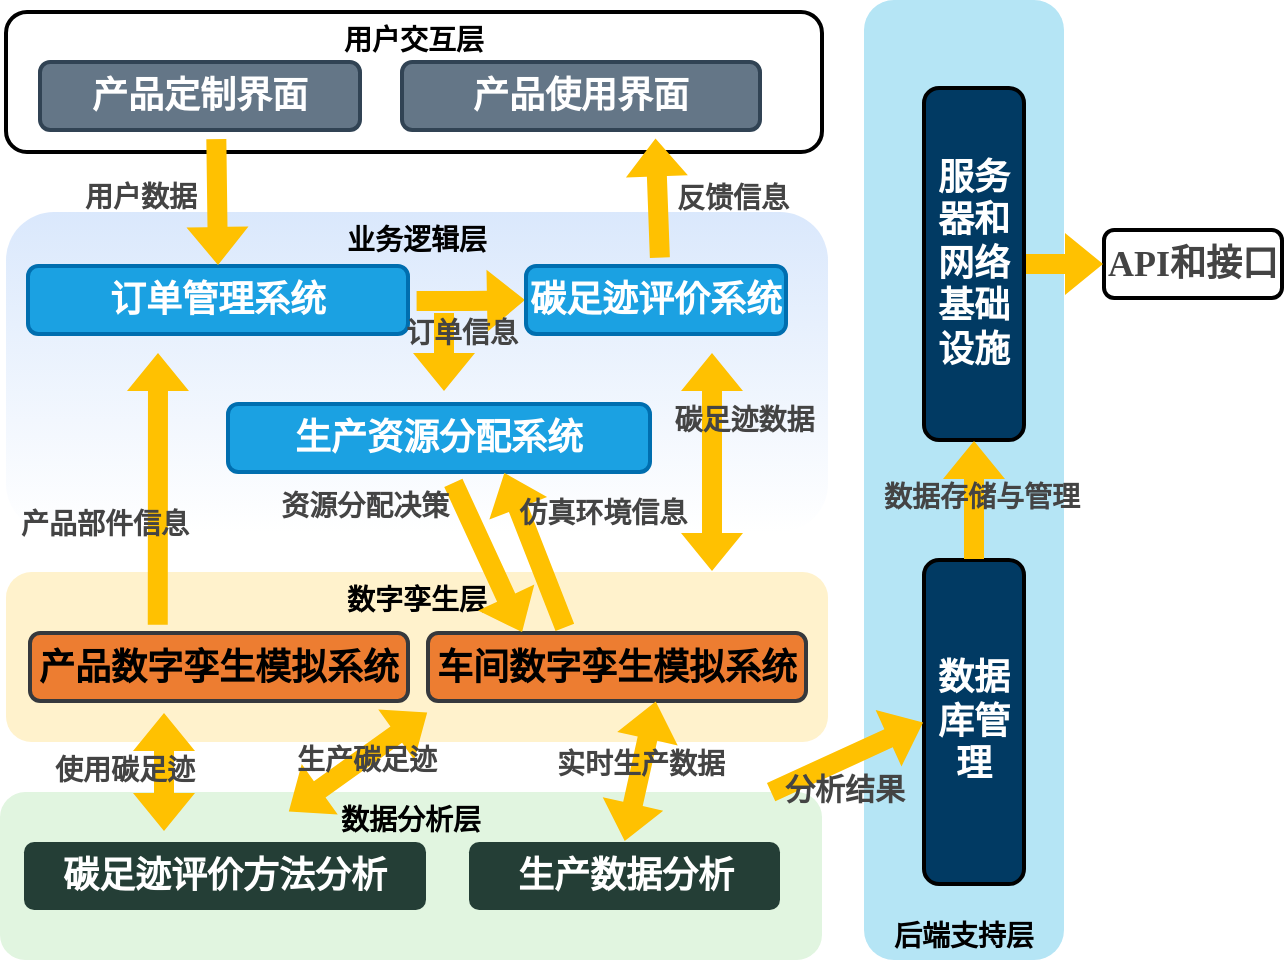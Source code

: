 <mxfile version="22.1.5" type="github">
  <diagram name="第 1 页" id="2Q7EJ7l_47jYazfSLr18">
    <mxGraphModel dx="1002" dy="543" grid="1" gridSize="10" guides="1" tooltips="1" connect="1" arrows="1" fold="1" page="1" pageScale="1" pageWidth="827" pageHeight="1169" math="0" shadow="0">
      <root>
        <mxCell id="0" />
        <mxCell id="1" parent="0" />
        <mxCell id="aD8HVvrzkeYgRYOUQNUD-90" value="API和接口" style="whiteSpace=wrap;strokeWidth=2;fontSize=18;fontFamily=Times New Roman;fontColor=#444444;rounded=1;fontStyle=1" parent="1" vertex="1">
          <mxGeometry x="560" y="149" width="89" height="34" as="geometry" />
        </mxCell>
        <mxCell id="aD8HVvrzkeYgRYOUQNUD-92" value="后端支持层" style="whiteSpace=wrap;strokeWidth=2;verticalAlign=bottom;fontFamily=Times New Roman;fontSize=14;rounded=1;fontStyle=1;fillColor=#B5E5F5;strokeColor=none;" parent="1" vertex="1">
          <mxGeometry x="440" y="34" width="100" height="480" as="geometry" />
        </mxCell>
        <mxCell id="aD8HVvrzkeYgRYOUQNUD-93" value="数据库管理" style="whiteSpace=wrap;strokeWidth=2;fontSize=18;fontFamily=Times New Roman;fontColor=#FFFFFF;rounded=1;fontStyle=1;fillColor=#013a63;" parent="1" vertex="1">
          <mxGeometry x="470" y="314" width="50" height="162" as="geometry" />
        </mxCell>
        <mxCell id="aD8HVvrzkeYgRYOUQNUD-133" style="rounded=0;orthogonalLoop=1;jettySize=auto;html=1;fontFamily=Times New Roman;fontColor=#444444;fontStyle=1;shape=flexArrow;endArrow=block;fontSize=14;strokeColor=none;startArrow=none;fillColor=#ffc101;exitX=1;exitY=0.5;exitDx=0;exitDy=0;entryX=0;entryY=0.5;entryDx=0;entryDy=0;" parent="1" source="aD8HVvrzkeYgRYOUQNUD-94" target="aD8HVvrzkeYgRYOUQNUD-90" edge="1">
          <mxGeometry relative="1" as="geometry">
            <mxPoint x="520" y="173" as="sourcePoint" />
            <mxPoint x="570" y="167" as="targetPoint" />
            <Array as="points" />
          </mxGeometry>
        </mxCell>
        <mxCell id="aD8HVvrzkeYgRYOUQNUD-94" value="服务器和网络基础设施" style="whiteSpace=wrap;strokeWidth=2;fontSize=18;fontFamily=Times New Roman;fontColor=#FFFFFF;rounded=1;fontStyle=1;fillColor=#013a63;" parent="1" vertex="1">
          <mxGeometry x="470" y="78" width="50" height="176" as="geometry" />
        </mxCell>
        <mxCell id="aD8HVvrzkeYgRYOUQNUD-96" value="数据分析层" style="whiteSpace=wrap;strokeWidth=2;verticalAlign=top;fontFamily=Times New Roman;fontSize=14;rounded=1;shadow=0;glass=0;fillColor=#E1F5E0;strokeColor=none;fontStyle=1" parent="1" vertex="1">
          <mxGeometry x="8" y="430" width="411" height="84" as="geometry" />
        </mxCell>
        <mxCell id="aD8HVvrzkeYgRYOUQNUD-97" value="生产数据分析" style="whiteSpace=wrap;strokeWidth=2;fontSize=18;fontFamily=Times New Roman;fontColor=#FFFFFF;rounded=1;fillColor=#243e36;strokeColor=none;fontStyle=1" parent="1" vertex="1">
          <mxGeometry x="242.5" y="455" width="155.5" height="34" as="geometry" />
        </mxCell>
        <mxCell id="aD8HVvrzkeYgRYOUQNUD-98" value="碳足迹评价方法分析" style="whiteSpace=wrap;strokeWidth=2;fontSize=18;fontFamily=Times New Roman;fontColor=#FFFFFF;rounded=1;fillColor=#243e36;strokeColor=none;fontStyle=1" parent="1" vertex="1">
          <mxGeometry x="20" y="455" width="201" height="34" as="geometry" />
        </mxCell>
        <mxCell id="aD8HVvrzkeYgRYOUQNUD-99" value="数字孪生层" style="whiteSpace=wrap;strokeWidth=2;verticalAlign=top;fontFamily=Times New Roman;fontSize=14;rounded=1;fillColor=#fff2cc;strokeColor=none;fontStyle=1" parent="1" vertex="1">
          <mxGeometry x="11" y="320" width="411" height="85" as="geometry" />
        </mxCell>
        <mxCell id="aD8HVvrzkeYgRYOUQNUD-100" value="车间数字孪生模拟系统" style="whiteSpace=wrap;strokeWidth=2;fontSize=18;fontFamily=Times New Roman;rounded=1;fillColor=#ed7d31;strokeColor=#36393d;fontStyle=1" parent="1" vertex="1">
          <mxGeometry x="222" y="350.5" width="189" height="34" as="geometry" />
        </mxCell>
        <mxCell id="aD8HVvrzkeYgRYOUQNUD-102" value="业务逻辑层" style="whiteSpace=wrap;strokeWidth=2;verticalAlign=top;fontFamily=Times New Roman;fontSize=14;rounded=1;fillColor=#dae8fc;strokeColor=none;fontStyle=1;gradientColor=#FFFFFF;" parent="1" vertex="1">
          <mxGeometry x="11" y="140" width="411" height="160" as="geometry" />
        </mxCell>
        <mxCell id="7mU_pzhBPRhIk3vwuMmt-2" style="edgeStyle=orthogonalEdgeStyle;rounded=0;orthogonalLoop=1;jettySize=auto;html=1;entryX=0;entryY=0.5;entryDx=0;entryDy=0;labelBackgroundColor=default;endArrow=block;fontSize=14;fontFamily=Times New Roman;strokeColor=none;fontColor=#444444;startArrow=none;fontStyle=1;fillColor=#ffc101;shape=flexArrow;exitX=1.02;exitY=0.516;exitDx=0;exitDy=0;exitPerimeter=0;" edge="1" parent="1" source="aD8HVvrzkeYgRYOUQNUD-103" target="aD8HVvrzkeYgRYOUQNUD-105">
          <mxGeometry relative="1" as="geometry" />
        </mxCell>
        <mxCell id="aD8HVvrzkeYgRYOUQNUD-103" value="订单管理系统" style="whiteSpace=wrap;strokeWidth=2;fontSize=18;fontFamily=Times New Roman;rounded=1;fillColor=#1ba1e2;strokeColor=#006EAF;fontStyle=1;fontColor=#ffffff;" parent="1" vertex="1">
          <mxGeometry x="22" y="167" width="190" height="34" as="geometry" />
        </mxCell>
        <mxCell id="aD8HVvrzkeYgRYOUQNUD-104" value="生产资源分配系统" style="whiteSpace=wrap;strokeWidth=2;fontSize=18;fontFamily=Times New Roman;rounded=1;fillColor=#1ba1e2;strokeColor=#006EAF;fontStyle=1;fontColor=#ffffff;" parent="1" vertex="1">
          <mxGeometry x="122" y="236" width="211" height="34" as="geometry" />
        </mxCell>
        <mxCell id="aD8HVvrzkeYgRYOUQNUD-105" value="碳足迹评价系统" style="whiteSpace=wrap;strokeWidth=2;fontSize=18;fontFamily=Times New Roman;rounded=1;fillColor=#1ba1e2;strokeColor=#006EAF;fontStyle=1;fontColor=#ffffff;" parent="1" vertex="1">
          <mxGeometry x="271" y="167" width="130" height="34" as="geometry" />
        </mxCell>
        <mxCell id="aD8HVvrzkeYgRYOUQNUD-106" value="用户交互层" style="whiteSpace=wrap;strokeWidth=2;verticalAlign=top;fontFamily=Times New Roman;fontSize=14;rounded=1;fontStyle=1;" parent="1" vertex="1">
          <mxGeometry x="11" y="40" width="408" height="70" as="geometry" />
        </mxCell>
        <mxCell id="aD8HVvrzkeYgRYOUQNUD-107" value="产品定制界面" style="whiteSpace=wrap;strokeWidth=2;fontFamily=Times New Roman;fontSize=18;fontColor=#ffffff;rounded=1;fillColor=#647687;strokeColor=#314354;fontStyle=1" parent="1" vertex="1">
          <mxGeometry x="28" y="65" width="160" height="34" as="geometry" />
        </mxCell>
        <mxCell id="aD8HVvrzkeYgRYOUQNUD-120" value="用户数据" style="curved=1;startArrow=none;endArrow=block;entryX=0.5;entryY=0.006;rounded=0;fontFamily=Times New Roman;fontSize=14;fontColor=#444444;fontStyle=1;shape=flexArrow;fillColor=#ffc101;strokeColor=none;labelBackgroundColor=none;exitX=0.551;exitY=1.121;exitDx=0;exitDy=0;exitPerimeter=0;" parent="1" target="aD8HVvrzkeYgRYOUQNUD-103" edge="1" source="aD8HVvrzkeYgRYOUQNUD-107">
          <mxGeometry x="-0.123" y="-38" relative="1" as="geometry">
            <Array as="points" />
            <mxPoint x="135" y="140" as="sourcePoint" />
            <mxPoint as="offset" />
          </mxGeometry>
        </mxCell>
        <mxCell id="aD8HVvrzkeYgRYOUQNUD-122" value="订单信息" style="curved=1;startArrow=none;endArrow=block;rounded=0;fontSize=14;fontFamily=Times New Roman;fontColor=#444444;labelBackgroundColor=none;fontStyle=1;shape=flexArrow;strokeColor=none;fillColor=#ffc101;" parent="1" edge="1">
          <mxGeometry x="-0.529" y="9" relative="1" as="geometry">
            <Array as="points" />
            <mxPoint as="offset" />
            <mxPoint x="230" y="190" as="sourcePoint" />
            <mxPoint x="230" y="230" as="targetPoint" />
          </mxGeometry>
        </mxCell>
        <mxCell id="aD8HVvrzkeYgRYOUQNUD-123" value="资源分配决策" style="startArrow=none;endArrow=block;entryX=0.25;entryY=0;rounded=0;fontSize=14;fontFamily=Times New Roman;entryDx=0;entryDy=0;fontColor=#444444;fontStyle=1;shape=flexArrow;strokeColor=none;fillColor=#ffc101;labelBackgroundColor=none;exitX=0.533;exitY=1.147;exitDx=0;exitDy=0;exitPerimeter=0;" parent="1" source="aD8HVvrzkeYgRYOUQNUD-104" target="aD8HVvrzkeYgRYOUQNUD-100" edge="1">
          <mxGeometry x="-1" y="-46" relative="1" as="geometry">
            <Array as="points" />
            <mxPoint x="132" y="310" as="sourcePoint" />
            <mxPoint x="-2" y="-8" as="offset" />
          </mxGeometry>
        </mxCell>
        <mxCell id="aD8HVvrzkeYgRYOUQNUD-129" value="数据存储与管理" style="curved=1;startArrow=none;endArrow=block;rounded=0;fontSize=14;fontFamily=Times New Roman;fontColor=#444444;fontStyle=1;shape=flexArrow;labelBackgroundColor=none;strokeColor=none;fillColor=#ffc101;exitX=0.5;exitY=0;exitDx=0;exitDy=0;" parent="1" source="aD8HVvrzkeYgRYOUQNUD-93" target="aD8HVvrzkeYgRYOUQNUD-94" edge="1">
          <mxGeometry x="0.076" y="-4" relative="1" as="geometry">
            <Array as="points" />
            <mxPoint as="offset" />
            <mxPoint x="495" y="360" as="sourcePoint" />
            <mxPoint x="495" y="320" as="targetPoint" />
          </mxGeometry>
        </mxCell>
        <mxCell id="aD8HVvrzkeYgRYOUQNUD-135" value="" style="endArrow=block;html=1;fontColor=#444444;rounded=0;fontStyle=1;shape=flexArrow;fontSize=14;fontFamily=Times New Roman;strokeColor=none;startArrow=block;fillColor=#ffc101;" parent="1" edge="1">
          <mxGeometry width="50" height="50" relative="1" as="geometry">
            <mxPoint x="364" y="210" as="sourcePoint" />
            <mxPoint x="364" y="320" as="targetPoint" />
            <Array as="points" />
          </mxGeometry>
        </mxCell>
        <mxCell id="aD8HVvrzkeYgRYOUQNUD-136" value="碳足迹数据" style="edgeLabel;align=center;verticalAlign=middle;resizable=0;points=[];endArrow=block;fontSize=14;fontFamily=Times New Roman;rounded=0;strokeColor=none;startArrow=none;fontColor=#444444;fontStyle=1;labelBackgroundColor=none;fillColor=#ffc101;" parent="aD8HVvrzkeYgRYOUQNUD-135" vertex="1" connectable="0">
          <mxGeometry x="-0.177" y="-6" relative="1" as="geometry">
            <mxPoint x="22" y="-13" as="offset" />
          </mxGeometry>
        </mxCell>
        <mxCell id="aD8HVvrzkeYgRYOUQNUD-139" value="" style="endArrow=block;html=1;rounded=0;exitX=0.515;exitY=-0.109;exitDx=0;exitDy=0;fontColor=#444444;fontStyle=1;shape=flexArrow;fontSize=14;fontFamily=Times New Roman;strokeColor=none;startArrow=none;fillColor=#ffc101;entryX=0.708;entryY=1.11;entryDx=0;entryDy=0;entryPerimeter=0;exitPerimeter=0;" parent="1" source="aD8HVvrzkeYgRYOUQNUD-105" edge="1" target="qGSyqzhugwNfOkxAxkwJ-1">
          <mxGeometry width="50" height="50" relative="1" as="geometry">
            <mxPoint x="200" y="220" as="sourcePoint" />
            <mxPoint x="315" y="140" as="targetPoint" />
          </mxGeometry>
        </mxCell>
        <mxCell id="aD8HVvrzkeYgRYOUQNUD-140" value="反馈信息" style="edgeLabel;html=1;align=center;verticalAlign=middle;resizable=0;points=[];endArrow=block;fontSize=14;fontFamily=Times New Roman;rounded=0;strokeColor=none;startArrow=none;fontColor=#444444;fontStyle=1;fillColor=#ffc101;labelBackgroundColor=none;" parent="aD8HVvrzkeYgRYOUQNUD-139" vertex="1" connectable="0">
          <mxGeometry x="0.136" relative="1" as="geometry">
            <mxPoint x="37" y="5" as="offset" />
          </mxGeometry>
        </mxCell>
        <mxCell id="aD8HVvrzkeYgRYOUQNUD-144" value="" style="shape=flexArrow;endArrow=classic;startArrow=classic;html=1;rounded=0;fontStyle=1;strokeColor=none;fillColor=#FFC101;" parent="1" edge="1">
          <mxGeometry width="100" height="100" relative="1" as="geometry">
            <mxPoint x="222" y="390" as="sourcePoint" />
            <mxPoint x="152" y="440" as="targetPoint" />
          </mxGeometry>
        </mxCell>
        <mxCell id="7mU_pzhBPRhIk3vwuMmt-10" value="生产碳足迹" style="edgeLabel;html=1;align=center;verticalAlign=middle;resizable=0;points=[];labelBackgroundColor=none;endArrow=block;fontSize=14;fontFamily=Times New Roman;rounded=0;fontColor=#444444;startArrow=none;fontStyle=1;fillColor=#ffc101;" vertex="1" connectable="0" parent="aD8HVvrzkeYgRYOUQNUD-144">
          <mxGeometry x="-0.082" y="2" relative="1" as="geometry">
            <mxPoint as="offset" />
          </mxGeometry>
        </mxCell>
        <mxCell id="aD8HVvrzkeYgRYOUQNUD-146" value="" style="shape=flexArrow;endArrow=classic;startArrow=classic;html=1;rounded=0;entryX=0.5;entryY=0;entryDx=0;entryDy=0;exitX=0.603;exitY=0.994;exitDx=0;exitDy=0;fontStyle=1;fillColor=#FFC101;strokeColor=none;exitPerimeter=0;" parent="1" source="aD8HVvrzkeYgRYOUQNUD-100" target="aD8HVvrzkeYgRYOUQNUD-97" edge="1">
          <mxGeometry width="100" height="100" relative="1" as="geometry">
            <mxPoint x="230" y="450" as="sourcePoint" />
            <mxPoint x="330" y="623" as="targetPoint" />
          </mxGeometry>
        </mxCell>
        <mxCell id="7mU_pzhBPRhIk3vwuMmt-11" value="实时生产数据" style="edgeLabel;html=1;align=center;verticalAlign=middle;resizable=0;points=[];labelBackgroundColor=none;endArrow=block;fontSize=14;fontFamily=Times New Roman;rounded=0;fontColor=#444444;startArrow=none;fontStyle=1;fillColor=#ffc101;" vertex="1" connectable="0" parent="aD8HVvrzkeYgRYOUQNUD-146">
          <mxGeometry x="-0.083" y="-1" relative="1" as="geometry">
            <mxPoint as="offset" />
          </mxGeometry>
        </mxCell>
        <mxCell id="AIAgmdHqUQG0XIoyJWZs-2" value="" style="endArrow=block;html=1;entryX=0;entryY=0.5;entryDx=0;entryDy=0;fontColor=#444444;rounded=0;fontStyle=1;shape=flexArrow;fontSize=14;fontFamily=Times New Roman;strokeColor=none;startArrow=none;fillColor=#ffc101;exitX=0.937;exitY=0.003;exitDx=0;exitDy=0;exitPerimeter=0;" parent="1" target="aD8HVvrzkeYgRYOUQNUD-93" edge="1" source="aD8HVvrzkeYgRYOUQNUD-96">
          <mxGeometry width="50" height="50" relative="1" as="geometry">
            <mxPoint x="420" y="520" as="sourcePoint" />
            <mxPoint x="424" y="588.95" as="targetPoint" />
            <Array as="points" />
          </mxGeometry>
        </mxCell>
        <mxCell id="AIAgmdHqUQG0XIoyJWZs-4" value="分析结果" style="edgeLabel;html=1;align=center;verticalAlign=middle;resizable=0;points=[];fontFamily=Times New Roman;fontStyle=1;fontSize=15;labelBackgroundColor=none;fontColor=#444444;" parent="AIAgmdHqUQG0XIoyJWZs-2" vertex="1" connectable="0">
          <mxGeometry x="-0.034" relative="1" as="geometry">
            <mxPoint x="-1" y="15" as="offset" />
          </mxGeometry>
        </mxCell>
        <mxCell id="qGSyqzhugwNfOkxAxkwJ-1" value="产品使用界面" style="whiteSpace=wrap;strokeWidth=2;fontFamily=Times New Roman;fontSize=18;fontColor=#ffffff;rounded=1;fillColor=#647687;strokeColor=#314354;fontStyle=1" parent="1" vertex="1">
          <mxGeometry x="209" y="65" width="179" height="34" as="geometry" />
        </mxCell>
        <mxCell id="qGSyqzhugwNfOkxAxkwJ-2" value="仿真环境信息" style="startArrow=none;endArrow=block;rounded=0;fontSize=14;fontFamily=Times New Roman;fontColor=#444444;fontStyle=1;shape=flexArrow;strokeColor=none;fillColor=#ffc101;exitX=0.363;exitY=-0.07;exitDx=0;exitDy=0;exitPerimeter=0;labelBackgroundColor=none;entryX=0.654;entryY=1;entryDx=0;entryDy=0;entryPerimeter=0;" parent="1" source="aD8HVvrzkeYgRYOUQNUD-100" target="aD8HVvrzkeYgRYOUQNUD-104" edge="1">
          <mxGeometry x="0.127" y="-39" relative="1" as="geometry">
            <Array as="points" />
            <mxPoint x="142" y="320" as="sourcePoint" />
            <mxPoint as="offset" />
            <mxPoint x="280" y="300" as="targetPoint" />
          </mxGeometry>
        </mxCell>
        <mxCell id="qGSyqzhugwNfOkxAxkwJ-10" style="rounded=0;orthogonalLoop=1;jettySize=auto;html=1;shape=flexArrow;strokeColor=none;fillColor=#ffc101;exitX=0.338;exitY=-0.105;exitDx=0;exitDy=0;exitPerimeter=0;" parent="1" source="qGSyqzhugwNfOkxAxkwJ-4" edge="1">
          <mxGeometry relative="1" as="geometry">
            <mxPoint x="90" y="380" as="sourcePoint" />
            <mxPoint x="87" y="210" as="targetPoint" />
          </mxGeometry>
        </mxCell>
        <mxCell id="7mU_pzhBPRhIk3vwuMmt-1" value="产品部件信息" style="edgeLabel;html=1;align=center;verticalAlign=middle;resizable=0;points=[];labelBackgroundColor=none;endArrow=block;fontSize=14;fontFamily=Times New Roman;rounded=0;fontColor=#444444;startArrow=none;fontStyle=1;fillColor=#ffc101;" vertex="1" connectable="0" parent="qGSyqzhugwNfOkxAxkwJ-10">
          <mxGeometry x="0.058" y="2" relative="1" as="geometry">
            <mxPoint x="-25" y="22" as="offset" />
          </mxGeometry>
        </mxCell>
        <mxCell id="7mU_pzhBPRhIk3vwuMmt-4" style="rounded=0;orthogonalLoop=1;jettySize=auto;html=1;labelBackgroundColor=none;shape=flexArrow;fillColor=#ffc101;strokeColor=none;startArrow=block;" edge="1" parent="1">
          <mxGeometry relative="1" as="geometry">
            <mxPoint x="90" y="390" as="sourcePoint" />
            <mxPoint x="90" y="450" as="targetPoint" />
          </mxGeometry>
        </mxCell>
        <mxCell id="7mU_pzhBPRhIk3vwuMmt-9" value="使用碳足迹" style="edgeLabel;html=1;align=center;verticalAlign=middle;resizable=0;points=[];labelBackgroundColor=none;endArrow=block;fontSize=14;fontFamily=Times New Roman;rounded=0;fontColor=#444444;startArrow=none;fontStyle=1;fillColor=#ffc101;" vertex="1" connectable="0" parent="7mU_pzhBPRhIk3vwuMmt-4">
          <mxGeometry x="-0.159" y="-1" relative="1" as="geometry">
            <mxPoint x="-19" y="5" as="offset" />
          </mxGeometry>
        </mxCell>
        <mxCell id="qGSyqzhugwNfOkxAxkwJ-4" value="产品数字孪生模拟系统" style="whiteSpace=wrap;strokeWidth=2;fontSize=18;fontFamily=Times New Roman;rounded=1;fillColor=#ed7d31;strokeColor=#36393d;fontStyle=1" parent="1" vertex="1">
          <mxGeometry x="23" y="350.5" width="189" height="34" as="geometry" />
        </mxCell>
      </root>
    </mxGraphModel>
  </diagram>
</mxfile>
